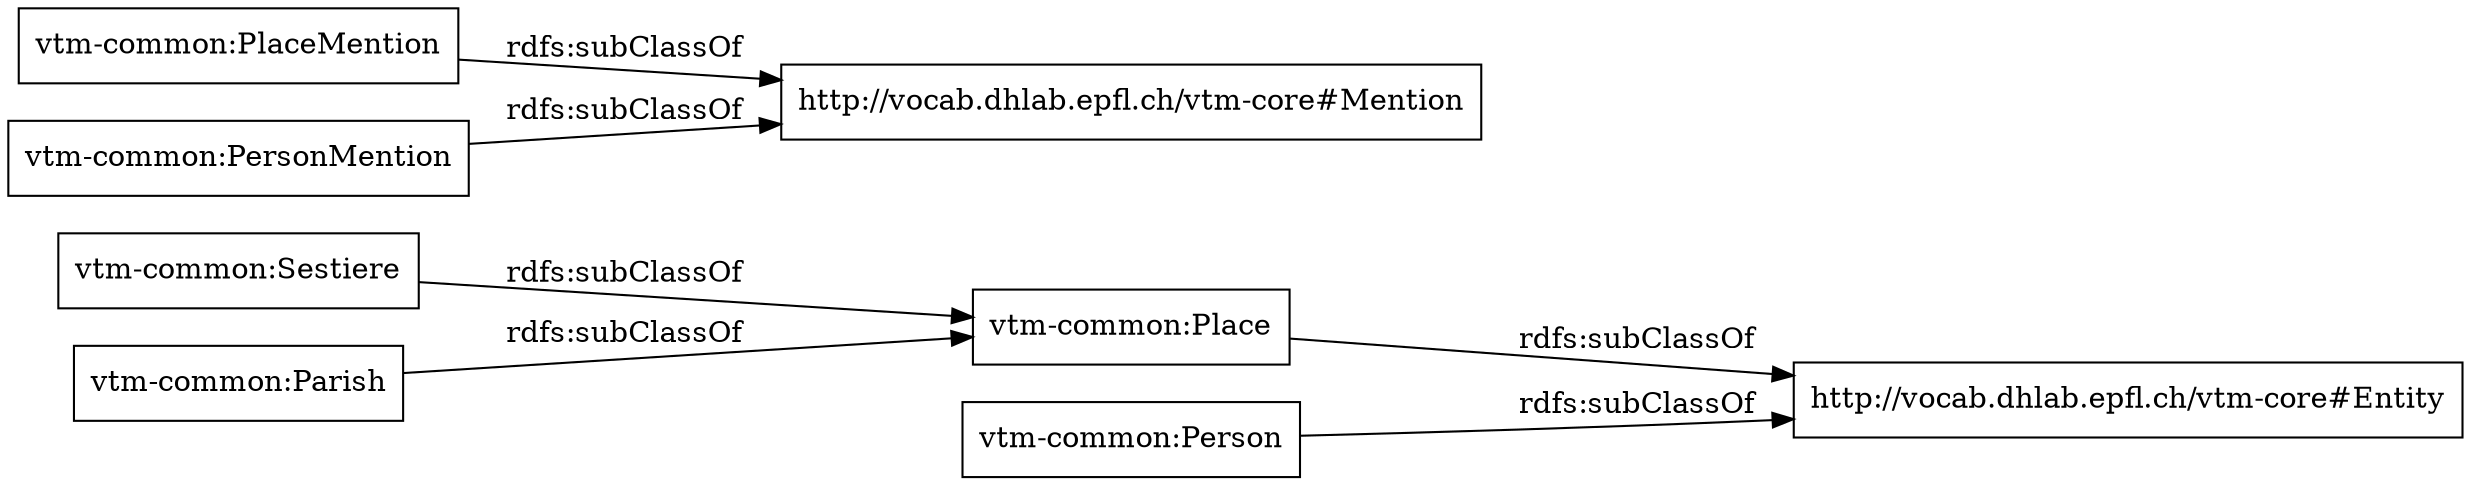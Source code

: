 digraph ar2dtool_diagram { 
rankdir=LR;
size="1000"
node [shape = rectangle, color="black"]; "vtm-common:Sestiere" "vtm-common:PlaceMention" "vtm-common:Place" "vtm-common:PersonMention" "vtm-common:Person" "vtm-common:Parish" ; /*classes style*/
	"vtm-common:Parish" -> "vtm-common:Place" [ label = "rdfs:subClassOf" ];
	"vtm-common:Place" -> "http://vocab.dhlab.epfl.ch/vtm-core#Entity" [ label = "rdfs:subClassOf" ];
	"vtm-common:PlaceMention" -> "http://vocab.dhlab.epfl.ch/vtm-core#Mention" [ label = "rdfs:subClassOf" ];
	"vtm-common:Sestiere" -> "vtm-common:Place" [ label = "rdfs:subClassOf" ];
	"vtm-common:Person" -> "http://vocab.dhlab.epfl.ch/vtm-core#Entity" [ label = "rdfs:subClassOf" ];
	"vtm-common:PersonMention" -> "http://vocab.dhlab.epfl.ch/vtm-core#Mention" [ label = "rdfs:subClassOf" ];

}
